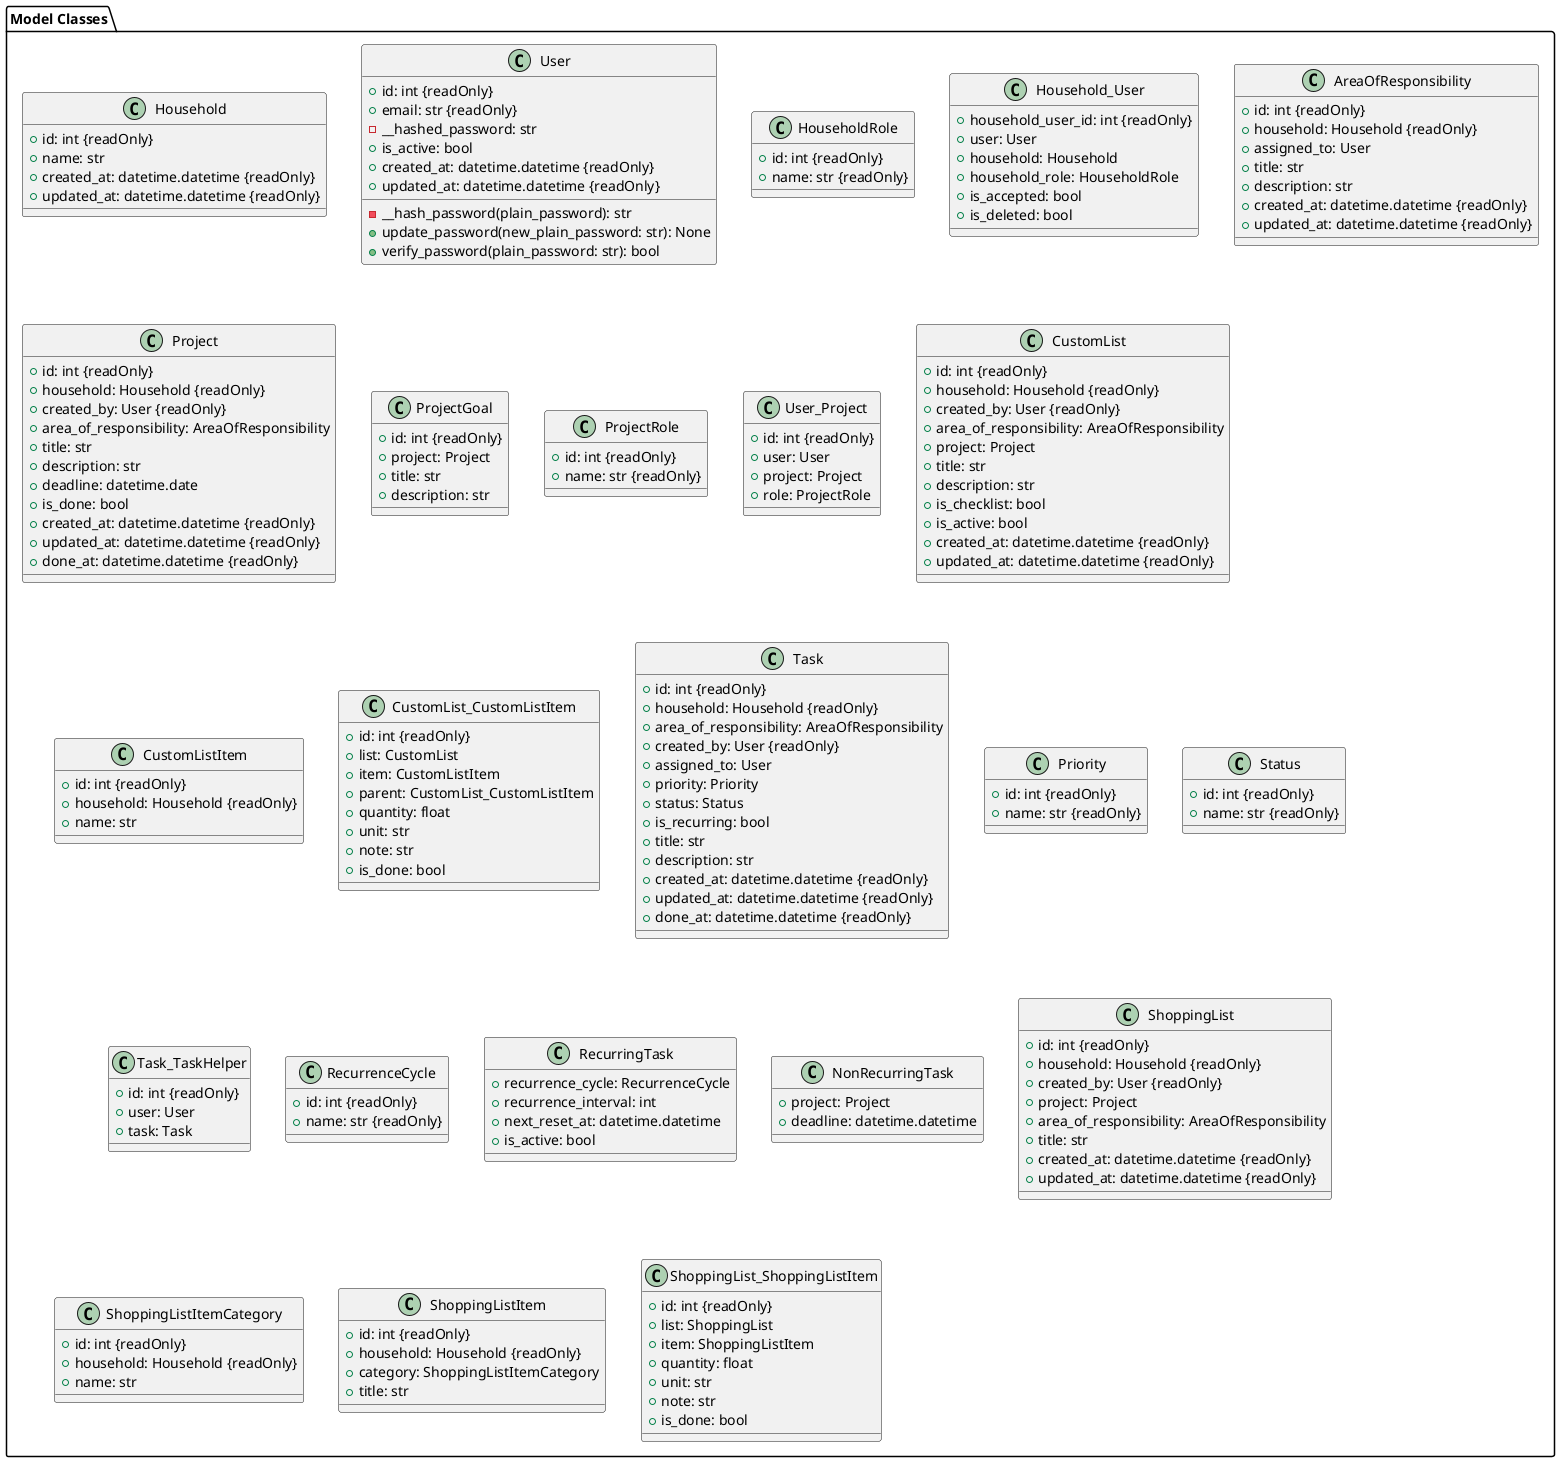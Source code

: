 @startuml

package "Model Classes" {
    '--------------------------------
    ' Household
    '--------------------------------
    Class Household {
        + id: int {readOnly}
        + name: str
        + created_at: datetime.datetime {readOnly}
        + updated_at: datetime.datetime {readOnly}
    }

    '--------------------------------
    ' User
    '--------------------------------
    Class User {
        + id: int {readOnly}
        + email: str {readOnly}
        - __hashed_password: str
        + is_active: bool
        + created_at: datetime.datetime {readOnly}
        + updated_at: datetime.datetime {readOnly}
        ' methods --------------------------
        - __hash_password(plain_password): str
        + update_password(new_plain_password: str): None
        + verify_password(plain_password: str): bool
    }

    Class HouseholdRole {
        + id: int {readOnly}
        + name: str {readOnly}
    }

    Class Household_User {
        + household_user_id: int {readOnly}
        + user: User
        + household: Household
        + household_role: HouseholdRole
        + is_accepted: bool
        + is_deleted: bool
    }

    '--------------------------------
    ' AreaOfResponsibility
    '--------------------------------
    Class AreaOfResponsibility {
        + id: int {readOnly}
        + household: Household {readOnly}
        + assigned_to: User
        + title: str
        + description: str
        + created_at: datetime.datetime {readOnly}
        + updated_at: datetime.datetime {readOnly}
    }

    '--------------------------------
    ' Project
    '--------------------------------
    Class Project {
        + id: int {readOnly}
        + household: Household {readOnly}
        + created_by: User {readOnly}
        + area_of_responsibility: AreaOfResponsibility
        + title: str
        + description: str
        + deadline: datetime.date
        + is_done: bool
        + created_at: datetime.datetime {readOnly}
        + updated_at: datetime.datetime {readOnly}
        + done_at: datetime.datetime {readOnly}
    }

    Class ProjectGoal {
        + id: int {readOnly}
        + project: Project
        + title: str
        + description: str
    }

    Class ProjectRole {
        + id: int {readOnly}
        + name: str {readOnly}
    }

    Class User_Project {
        + id: int {readOnly}
        + user: User
        + project: Project
        + role: ProjectRole
    }

    '--------------------------------
    ' CustomList
    '--------------------------------
    Class CustomList {
        + id: int {readOnly}
        + household: Household {readOnly}
        + created_by: User {readOnly}
        + area_of_responsibility: AreaOfResponsibility
        + project: Project
        + title: str
        + description: str
        + is_checklist: bool
        + is_active: bool
        + created_at: datetime.datetime {readOnly}
        + updated_at: datetime.datetime {readOnly}
    }

    Class CustomListItem {
        + id: int {readOnly}
        + household: Household {readOnly}
        + name: str
    }

    Class CustomList_CustomListItem {
        + id: int {readOnly}
        + list: CustomList
        + item: CustomListItem
        + parent: CustomList_CustomListItem
        + quantity: float
        + unit: str
        + note: str
        + is_done: bool
    }

    '--------------------------------
    ' Task
    '--------------------------------
    Class Task {
        + id: int {readOnly}
        + household: Household {readOnly}
        + area_of_responsibility: AreaOfResponsibility
        + created_by: User {readOnly}
        + assigned_to: User
        + priority: Priority
        + status: Status
        + is_recurring: bool
        + title: str
        + description: str
        + created_at: datetime.datetime {readOnly}
        + updated_at: datetime.datetime {readOnly}
        + done_at: datetime.datetime {readOnly}
    }

    Class Priority {
        + id: int {readOnly}
        + name: str {readOnly}
    }

    Class Status {
        + id: int {readOnly}
        + name: str {readOnly}
    }

    Class Task_TaskHelper {
        + id: int {readOnly}
        + user: User
        + task: Task
    }

    Class RecurrenceCycle {
        + id: int {readOnly}
        + name: str {readOnly}
    }

    Class RecurringTask {
        + recurrence_cycle: RecurrenceCycle
        + recurrence_interval: int
        + next_reset_at: datetime.datetime
        + is_active: bool
    }

    Class NonRecurringTask {
        + project: Project
        + deadline: datetime.datetime
    }

    '--------------------------------
    ' ShoppingList
    '--------------------------------
    Class ShoppingList {
        + id: int {readOnly}
        + household: Household {readOnly}
        + created_by: User {readOnly}
        + project: Project
        + area_of_responsibility: AreaOfResponsibility
        + title: str
        + created_at: datetime.datetime {readOnly}
        + updated_at: datetime.datetime {readOnly}
    }

    Class ShoppingListItemCategory {
        + id: int {readOnly}
        + household: Household {readOnly}
        + name: str
    }

    Class ShoppingListItem {
        + id: int {readOnly}
        + household: Household {readOnly}
        + category: ShoppingListItemCategory
        + title: str
    }

    Class ShoppingList_ShoppingListItem {
        + id: int {readOnly}
        + list: ShoppingList
        + item: ShoppingListItem
        + quantity: float
        + unit: str
        + note: str
        + is_done: bool
    }
}
newpage
skinparam {
    linetype ortho
}

package "Model Relations" {
    '--------------------------------
    ' Relations
    '--------------------------------
    User "1" *-- "0..*" Household_User : "belongs to"
    Household_User "0..*" --* "1" Household : "belongs to"
    Household_User "0..*" --* "1" HouseholdRole : "has a"

    AreaOfResponsibility "0..*" ---* "1" Household : "belongs to"
    Project "0..*" ---* "1" Household: "belongs to"
    CustomList "0..*" ---* "1" Household: "belongs to"
    CustomListItem "0..*" ---* "1" Household : "belongs to"
    Task "0..*" ---* "1" Household : "belongs to"
    ShoppingList "0..*" ---* "1" Household : "belongs to"
    ShoppingListItem "0..*" ---* "1" Household : "belongs to"
    ShoppingListItemCategory "0..*" ---* "1" Household : "belongs to"

    Project "1" *-- "0..*" ProjectGoal : "has"
    User_Project "0..*" -- "1" Project : "involved in"
    User_Project "0..*" -- "1" ProjectRole : "involved as"

    CustomList "1" *-- "0..*" CustomList_CustomListItem : "consists of"
    CustomList_CustomListItem "0..*" -- "1" CustomListItem : "has a"
    CustomList_CustomListItem "0..*" -- "0..1" CustomList_CustomListItem : "is child of"

    Task "0..*" -- "1" Priority : "has a"
    Task "0..*" -- "1" Status : "has a"
    Task_TaskHelper "0..*" -- "1" Task : "helps"

    RecurringTask  "0..*" - "1" RecurrenceCycle : "has"

    ' Inheritance NonRecurring- and Recurring Tasks from Task
    NonRecurringTask "0..1"--|> "1" Task : "is a" <<shared_id>>
    RecurringTask "0..1" --|> "1" Task : "is a" <<shared_id>>

    ShoppingList "1" *-- "0..*" ShoppingList_ShoppingListItem : "consists of"
    ShoppingList_ShoppingListItem "0..*" -- "1" ShoppingListItem : "has a"
    ShoppingListItem "0..*" -- "1" ShoppingListItemCategory : "categorized by"

    User "1" --- "0..*" Task : "creator"
    User "1" --- "0..*" Task : "assignee"
    User "1" --- "0..*" Task_TaskHelper : "helps"
    User "1" --- "0..*" Project : "creator"
    User "1" --- "0..*" User_Project : "involved"
    User "1" --- "0..*" CustomList : "creator"
    User "1" --- "0..*" ShoppingList : "creator"
    User "1" --- "0..*" AreaOfResponsibility : "assignee"

    CustomList "0..*" --- "0..1" AreaOfResponsibility : "categorized by"
    Task "0..*" --- "0..1" AreaOfResponsibility : "categorized by"
    Project "0..*" --- "0..1" AreaOfResponsibility : "categorized by"
    ShoppingList "0..*" --- "0..1" AreaOfResponsibility : "categorized by"

    CustomList "0..*" ---o "0..1" Project : "belongs to"
    NonRecurringTask "0..*" ---o "0..1" Project : "belongs to"
    ShoppingList "0..*" ---o "0..1" Project : "belongs to"
}

newpage

package "Services Classes" {
    '--------------------------------
    ' Services MVP only
    '--------------------------------
    Class UserService {
    }

    Class HouseholdService {
        ' US #12 #13
        + create_household(name: str, creator: User): Household
        ' US #13
        + assign_household_role(user: User, role: HouseholdRole): None
    }

    Class AuthService {
    }

    Class TaskService {
    }

    Class RecurringTaskService {
    }

    Class NonRecurringTaskService {
    }

    ' Post MVP:
    Class AreaOfResponsibilityService {}
    Class ProjectService {}
    Class CustomListService {}
    Class CustomListItemService {}
    Class ShoppingListService {}
    Class ShoppingListItemCategoryService {}
    Class ShoppingListItemService
}
@enduml